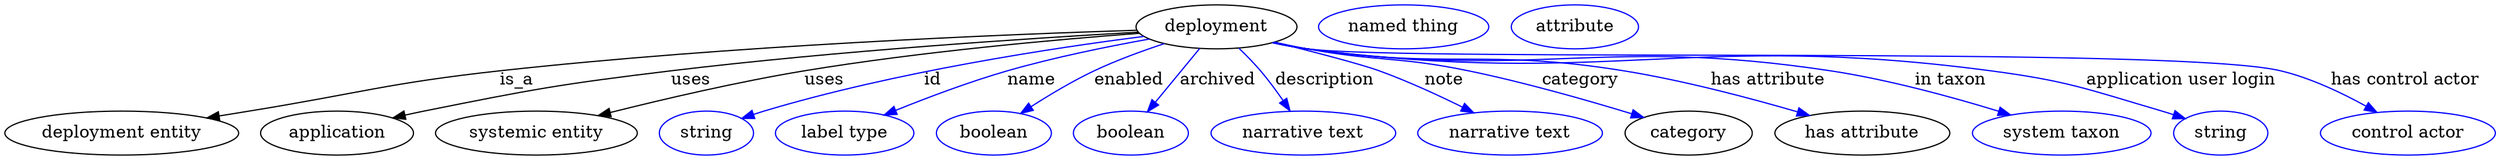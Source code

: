 digraph {
	graph [bb="0,0,2032,123"];
	node [label="\N"];
	deployment	 [height=0.5,
		label=deployment,
		pos="989.54,105",
		width=1.8234];
	"deployment entity"	 [height=0.5,
		pos="95.542,18",
		width=2.6539];
	deployment -> "deployment entity"	 [label=is_a,
		lp="429.54,61.5",
		pos="e,165.83,30.224 923.96,102.8 817.17,98.791 599.2,88.813 415.54,69 319.42,58.631 295.97,51.501 200.54,36 192.56,34.703 184.24,33.325 \
175.93,31.93"];
	application	 [height=0.5,
		pos="271.54,18",
		width=1.7332];
	deployment -> application	 [label=uses,
		lp="553.04,61.5",
		pos="e,317.62,30.297 924.6,102.32 807.29,96.549 552.67,79.715 342.54,36 337.61,34.974 332.51,33.835 327.4,32.642"];
	"systemic entity"	 [height=0.5,
		pos="434.54,18",
		width=2.2929];
	deployment -> "systemic entity"	 [label=uses,
		lp="670.04,61.5",
		pos="e,486.84,32.076 925.75,100.5 857.92,95.165 747.68,84.944 653.54,69 600.16,59.959 540.34,45.744 496.72,34.616"];
	id	 [color=blue,
		height=0.5,
		label=string,
		pos="573.54,18",
		width=1.0652];
	deployment -> id	 [color=blue,
		label=id,
		lp="757.54,61.5",
		pos="e,602.67,29.834 928.75,98.007 854.75,88.501 726.53,68.815 620.54,36 617.8,35.152 614.99,34.226 612.18,33.255",
		style=solid];
	name	 [color=blue,
		height=0.5,
		label="label type",
		pos="686.54,18",
		width=1.5707];
	deployment -> name	 [color=blue,
		label=name,
		lp="840.54,61.5",
		pos="e,720.47,32.577 933.82,95.366 900.61,89.072 857.8,79.989 820.54,69 789.74,59.916 755.95,47.035 730.01,36.491",
		style=solid];
	enabled	 [color=blue,
		height=0.5,
		label=boolean,
		pos="807.54,18",
		width=1.2999];
	deployment -> enabled	 [color=blue,
		label=enabled,
		lp="918.04,61.5",
		pos="e,830.13,33.856 945.9,91.524 928.08,85.45 907.48,77.686 889.54,69 872.01,60.51 853.5,49.22 838.51,39.421",
		style=solid];
	archived	 [color=blue,
		height=0.5,
		label=boolean,
		pos="919.54,18",
		width=1.2999];
	deployment -> archived	 [color=blue,
		label=archived,
		lp="991.04,61.5",
		pos="e,933.45,35.283 975.38,87.394 965.16,74.694 951.21,57.362 939.82,43.198",
		style=solid];
	description	 [color=blue,
		height=0.5,
		label="narrative text",
		pos="1059.5,18",
		width=2.0943];
	deployment -> description	 [color=blue,
		label=description,
		lp="1078.5,61.5",
		pos="e,1049.2,36.148 1009.2,87.457 1015.1,81.819 1021.3,75.377 1026.5,69 1032.7,61.534 1038.6,52.885 1043.8,44.855",
		style=solid];
	note	 [color=blue,
		height=0.5,
		label="narrative text",
		pos="1228.5,18",
		width=2.0943];
	deployment -> note	 [color=blue,
		label=note,
		lp="1175.5,61.5",
		pos="e,1198.4,34.52 1038.4,92.897 1070,84.893 1107.9,74.834 1123.5,69 1145.9,60.655 1169.9,49.199 1189.3,39.258",
		style=solid];
	category	 [height=0.5,
		pos="1373.5,18",
		width=1.4443];
	deployment -> category	 [color=blue,
		label=category,
		lp="1284.5,61.5",
		pos="e,1333.9,29.785 1037.6,92.561 1046.2,90.545 1055.1,88.598 1063.5,87 1121.7,75.988 1137.6,81.066 1195.5,69 1248.4,57.99 1260.6,50.979 \
1312.5,36 1316.3,34.912 1320.2,33.779 1324.1,32.634",
		style=solid];
	"has attribute"	 [height=0.5,
		pos="1514.5,18",
		width=1.9859];
	deployment -> "has attribute"	 [color=blue,
		label="has attribute",
		lp="1438.5,61.5",
		pos="e,1470,32.264 1036.7,92.279 1045.5,90.243 1054.8,88.361 1063.5,87 1176.7,69.406 1207.6,87.637 1320.5,69 1368.3,61.117 1421.4,46.747 \
1460,35.266",
		style=solid];
	"in taxon"	 [color=blue,
		height=0.5,
		label="system taxon",
		pos="1676.5,18",
		width=2.022];
	deployment -> "in taxon"	 [color=blue,
		label="in taxon",
		lp="1586.5,61.5",
		pos="e,1633.7,32.641 1036.2,92.171 1045.2,90.118 1054.6,88.258 1063.5,87 1251.2,60.478 1302.3,98.113 1489.5,69 1535.8,61.81 1587,47.381 \
1624.1,35.7",
		style=solid];
	"application user login"	 [color=blue,
		height=0.5,
		label=string,
		pos="1805.5,18",
		width=1.0652];
	deployment -> "application user login"	 [color=blue,
		label="application user login",
		lp="1775.5,61.5",
		pos="e,1776.4,29.841 1035.8,92.191 1045,90.108 1054.5,88.232 1063.5,87 1308.5,53.605 1374.5,101.72 1619.5,69 1682.5,60.597 1697.9,54.729 \
1758.5,36 1761.3,35.154 1764.1,34.23 1766.9,33.26",
		style=solid];
	"has control actor"	 [color=blue,
		height=0.5,
		label="control actor",
		pos="1960.5,18",
		width=1.9859];
	deployment -> "has control actor"	 [color=blue,
		label="has control actor",
		lp="1957,61.5",
		pos="e,1934.7,34.802 1035.8,92.12 1045,90.044 1054.5,88.188 1063.5,87 1151,75.505 1771.9,90.08 1857.5,69 1881.6,63.075 1906.6,50.878 \
1925.9,39.898",
		style=solid];
	"named thing_category"	 [color=blue,
		height=0.5,
		label="named thing",
		pos="1142.5,105",
		width=1.9318];
	"systemic entity_has attribute"	 [color=blue,
		height=0.5,
		label=attribute,
		pos="1282.5,105",
		width=1.4443];
}
